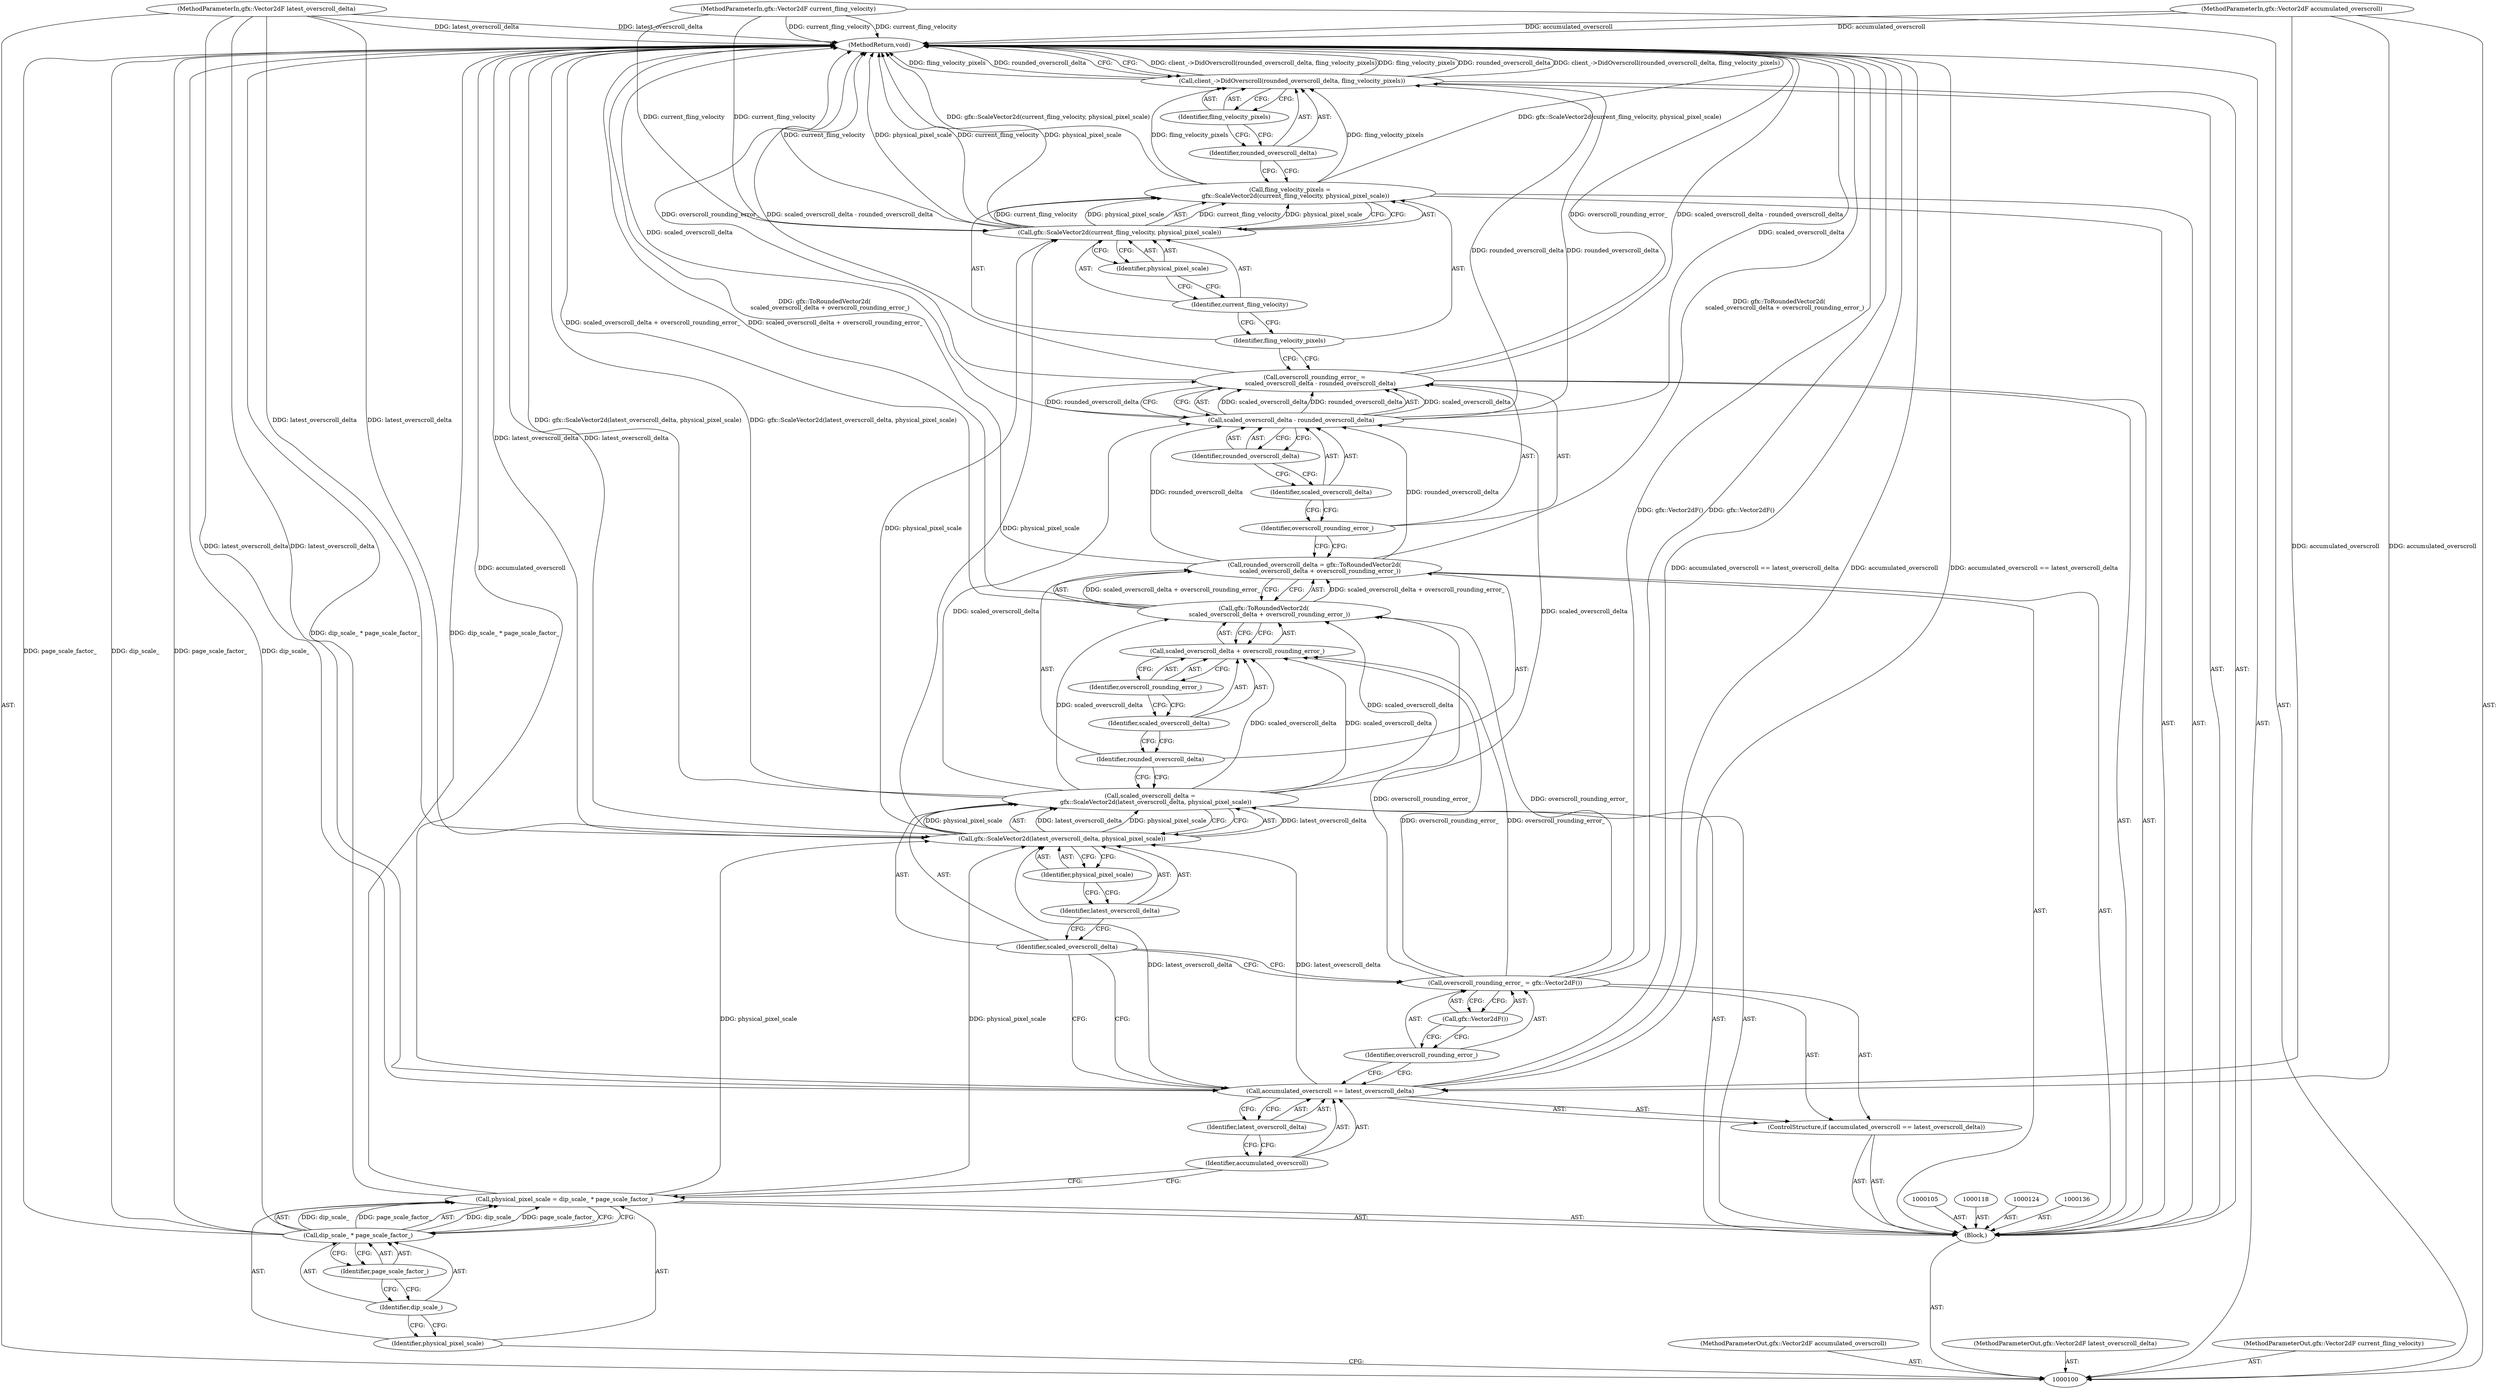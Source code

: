 digraph "1_Chrome_6d9425ec7badda912555d46ea7abcfab81fdd9b9" {
"1000145" [label="(MethodReturn,void)"];
"1000101" [label="(MethodParameterIn,gfx::Vector2dF accumulated_overscroll)"];
"1000194" [label="(MethodParameterOut,gfx::Vector2dF accumulated_overscroll)"];
"1000130" [label="(Identifier,overscroll_rounding_error_)"];
"1000128" [label="(Call,scaled_overscroll_delta + overscroll_rounding_error_)"];
"1000129" [label="(Identifier,scaled_overscroll_delta)"];
"1000131" [label="(Call,overscroll_rounding_error_ =\n      scaled_overscroll_delta - rounded_overscroll_delta)"];
"1000132" [label="(Identifier,overscroll_rounding_error_)"];
"1000135" [label="(Identifier,rounded_overscroll_delta)"];
"1000133" [label="(Call,scaled_overscroll_delta - rounded_overscroll_delta)"];
"1000134" [label="(Identifier,scaled_overscroll_delta)"];
"1000137" [label="(Call,fling_velocity_pixels =\n      gfx::ScaleVector2d(current_fling_velocity, physical_pixel_scale))"];
"1000138" [label="(Identifier,fling_velocity_pixels)"];
"1000140" [label="(Identifier,current_fling_velocity)"];
"1000141" [label="(Identifier,physical_pixel_scale)"];
"1000139" [label="(Call,gfx::ScaleVector2d(current_fling_velocity, physical_pixel_scale))"];
"1000142" [label="(Call,client_->DidOverscroll(rounded_overscroll_delta, fling_velocity_pixels))"];
"1000143" [label="(Identifier,rounded_overscroll_delta)"];
"1000144" [label="(Identifier,fling_velocity_pixels)"];
"1000102" [label="(MethodParameterIn,gfx::Vector2dF latest_overscroll_delta)"];
"1000195" [label="(MethodParameterOut,gfx::Vector2dF latest_overscroll_delta)"];
"1000103" [label="(MethodParameterIn,gfx::Vector2dF current_fling_velocity)"];
"1000196" [label="(MethodParameterOut,gfx::Vector2dF current_fling_velocity)"];
"1000104" [label="(Block,)"];
"1000106" [label="(Call,physical_pixel_scale = dip_scale_ * page_scale_factor_)"];
"1000107" [label="(Identifier,physical_pixel_scale)"];
"1000108" [label="(Call,dip_scale_ * page_scale_factor_)"];
"1000109" [label="(Identifier,dip_scale_)"];
"1000110" [label="(Identifier,page_scale_factor_)"];
"1000111" [label="(ControlStructure,if (accumulated_overscroll == latest_overscroll_delta))"];
"1000114" [label="(Identifier,latest_overscroll_delta)"];
"1000112" [label="(Call,accumulated_overscroll == latest_overscroll_delta)"];
"1000113" [label="(Identifier,accumulated_overscroll)"];
"1000117" [label="(Call,gfx::Vector2dF())"];
"1000115" [label="(Call,overscroll_rounding_error_ = gfx::Vector2dF())"];
"1000116" [label="(Identifier,overscroll_rounding_error_)"];
"1000119" [label="(Call,scaled_overscroll_delta =\n      gfx::ScaleVector2d(latest_overscroll_delta, physical_pixel_scale))"];
"1000120" [label="(Identifier,scaled_overscroll_delta)"];
"1000122" [label="(Identifier,latest_overscroll_delta)"];
"1000123" [label="(Identifier,physical_pixel_scale)"];
"1000121" [label="(Call,gfx::ScaleVector2d(latest_overscroll_delta, physical_pixel_scale))"];
"1000125" [label="(Call,rounded_overscroll_delta = gfx::ToRoundedVector2d(\n      scaled_overscroll_delta + overscroll_rounding_error_))"];
"1000126" [label="(Identifier,rounded_overscroll_delta)"];
"1000127" [label="(Call,gfx::ToRoundedVector2d(\n      scaled_overscroll_delta + overscroll_rounding_error_))"];
"1000145" -> "1000100"  [label="AST: "];
"1000145" -> "1000142"  [label="CFG: "];
"1000115" -> "1000145"  [label="DDG: gfx::Vector2dF()"];
"1000142" -> "1000145"  [label="DDG: client_->DidOverscroll(rounded_overscroll_delta, fling_velocity_pixels)"];
"1000142" -> "1000145"  [label="DDG: fling_velocity_pixels"];
"1000142" -> "1000145"  [label="DDG: rounded_overscroll_delta"];
"1000106" -> "1000145"  [label="DDG: dip_scale_ * page_scale_factor_"];
"1000139" -> "1000145"  [label="DDG: current_fling_velocity"];
"1000139" -> "1000145"  [label="DDG: physical_pixel_scale"];
"1000125" -> "1000145"  [label="DDG: gfx::ToRoundedVector2d(\n      scaled_overscroll_delta + overscroll_rounding_error_)"];
"1000127" -> "1000145"  [label="DDG: scaled_overscroll_delta + overscroll_rounding_error_"];
"1000131" -> "1000145"  [label="DDG: overscroll_rounding_error_"];
"1000131" -> "1000145"  [label="DDG: scaled_overscroll_delta - rounded_overscroll_delta"];
"1000137" -> "1000145"  [label="DDG: gfx::ScaleVector2d(current_fling_velocity, physical_pixel_scale)"];
"1000103" -> "1000145"  [label="DDG: current_fling_velocity"];
"1000133" -> "1000145"  [label="DDG: scaled_overscroll_delta"];
"1000119" -> "1000145"  [label="DDG: gfx::ScaleVector2d(latest_overscroll_delta, physical_pixel_scale)"];
"1000102" -> "1000145"  [label="DDG: latest_overscroll_delta"];
"1000112" -> "1000145"  [label="DDG: accumulated_overscroll == latest_overscroll_delta"];
"1000112" -> "1000145"  [label="DDG: accumulated_overscroll"];
"1000101" -> "1000145"  [label="DDG: accumulated_overscroll"];
"1000108" -> "1000145"  [label="DDG: page_scale_factor_"];
"1000108" -> "1000145"  [label="DDG: dip_scale_"];
"1000121" -> "1000145"  [label="DDG: latest_overscroll_delta"];
"1000101" -> "1000100"  [label="AST: "];
"1000101" -> "1000145"  [label="DDG: accumulated_overscroll"];
"1000101" -> "1000112"  [label="DDG: accumulated_overscroll"];
"1000194" -> "1000100"  [label="AST: "];
"1000130" -> "1000128"  [label="AST: "];
"1000130" -> "1000129"  [label="CFG: "];
"1000128" -> "1000130"  [label="CFG: "];
"1000128" -> "1000127"  [label="AST: "];
"1000128" -> "1000130"  [label="CFG: "];
"1000129" -> "1000128"  [label="AST: "];
"1000130" -> "1000128"  [label="AST: "];
"1000127" -> "1000128"  [label="CFG: "];
"1000119" -> "1000128"  [label="DDG: scaled_overscroll_delta"];
"1000115" -> "1000128"  [label="DDG: overscroll_rounding_error_"];
"1000129" -> "1000128"  [label="AST: "];
"1000129" -> "1000126"  [label="CFG: "];
"1000130" -> "1000129"  [label="CFG: "];
"1000131" -> "1000104"  [label="AST: "];
"1000131" -> "1000133"  [label="CFG: "];
"1000132" -> "1000131"  [label="AST: "];
"1000133" -> "1000131"  [label="AST: "];
"1000138" -> "1000131"  [label="CFG: "];
"1000131" -> "1000145"  [label="DDG: overscroll_rounding_error_"];
"1000131" -> "1000145"  [label="DDG: scaled_overscroll_delta - rounded_overscroll_delta"];
"1000133" -> "1000131"  [label="DDG: scaled_overscroll_delta"];
"1000133" -> "1000131"  [label="DDG: rounded_overscroll_delta"];
"1000132" -> "1000131"  [label="AST: "];
"1000132" -> "1000125"  [label="CFG: "];
"1000134" -> "1000132"  [label="CFG: "];
"1000135" -> "1000133"  [label="AST: "];
"1000135" -> "1000134"  [label="CFG: "];
"1000133" -> "1000135"  [label="CFG: "];
"1000133" -> "1000131"  [label="AST: "];
"1000133" -> "1000135"  [label="CFG: "];
"1000134" -> "1000133"  [label="AST: "];
"1000135" -> "1000133"  [label="AST: "];
"1000131" -> "1000133"  [label="CFG: "];
"1000133" -> "1000145"  [label="DDG: scaled_overscroll_delta"];
"1000133" -> "1000131"  [label="DDG: scaled_overscroll_delta"];
"1000133" -> "1000131"  [label="DDG: rounded_overscroll_delta"];
"1000119" -> "1000133"  [label="DDG: scaled_overscroll_delta"];
"1000125" -> "1000133"  [label="DDG: rounded_overscroll_delta"];
"1000133" -> "1000142"  [label="DDG: rounded_overscroll_delta"];
"1000134" -> "1000133"  [label="AST: "];
"1000134" -> "1000132"  [label="CFG: "];
"1000135" -> "1000134"  [label="CFG: "];
"1000137" -> "1000104"  [label="AST: "];
"1000137" -> "1000139"  [label="CFG: "];
"1000138" -> "1000137"  [label="AST: "];
"1000139" -> "1000137"  [label="AST: "];
"1000143" -> "1000137"  [label="CFG: "];
"1000137" -> "1000145"  [label="DDG: gfx::ScaleVector2d(current_fling_velocity, physical_pixel_scale)"];
"1000139" -> "1000137"  [label="DDG: current_fling_velocity"];
"1000139" -> "1000137"  [label="DDG: physical_pixel_scale"];
"1000137" -> "1000142"  [label="DDG: fling_velocity_pixels"];
"1000138" -> "1000137"  [label="AST: "];
"1000138" -> "1000131"  [label="CFG: "];
"1000140" -> "1000138"  [label="CFG: "];
"1000140" -> "1000139"  [label="AST: "];
"1000140" -> "1000138"  [label="CFG: "];
"1000141" -> "1000140"  [label="CFG: "];
"1000141" -> "1000139"  [label="AST: "];
"1000141" -> "1000140"  [label="CFG: "];
"1000139" -> "1000141"  [label="CFG: "];
"1000139" -> "1000137"  [label="AST: "];
"1000139" -> "1000141"  [label="CFG: "];
"1000140" -> "1000139"  [label="AST: "];
"1000141" -> "1000139"  [label="AST: "];
"1000137" -> "1000139"  [label="CFG: "];
"1000139" -> "1000145"  [label="DDG: current_fling_velocity"];
"1000139" -> "1000145"  [label="DDG: physical_pixel_scale"];
"1000139" -> "1000137"  [label="DDG: current_fling_velocity"];
"1000139" -> "1000137"  [label="DDG: physical_pixel_scale"];
"1000103" -> "1000139"  [label="DDG: current_fling_velocity"];
"1000121" -> "1000139"  [label="DDG: physical_pixel_scale"];
"1000142" -> "1000104"  [label="AST: "];
"1000142" -> "1000144"  [label="CFG: "];
"1000143" -> "1000142"  [label="AST: "];
"1000144" -> "1000142"  [label="AST: "];
"1000145" -> "1000142"  [label="CFG: "];
"1000142" -> "1000145"  [label="DDG: client_->DidOverscroll(rounded_overscroll_delta, fling_velocity_pixels)"];
"1000142" -> "1000145"  [label="DDG: fling_velocity_pixels"];
"1000142" -> "1000145"  [label="DDG: rounded_overscroll_delta"];
"1000133" -> "1000142"  [label="DDG: rounded_overscroll_delta"];
"1000137" -> "1000142"  [label="DDG: fling_velocity_pixels"];
"1000143" -> "1000142"  [label="AST: "];
"1000143" -> "1000137"  [label="CFG: "];
"1000144" -> "1000143"  [label="CFG: "];
"1000144" -> "1000142"  [label="AST: "];
"1000144" -> "1000143"  [label="CFG: "];
"1000142" -> "1000144"  [label="CFG: "];
"1000102" -> "1000100"  [label="AST: "];
"1000102" -> "1000145"  [label="DDG: latest_overscroll_delta"];
"1000102" -> "1000112"  [label="DDG: latest_overscroll_delta"];
"1000102" -> "1000121"  [label="DDG: latest_overscroll_delta"];
"1000195" -> "1000100"  [label="AST: "];
"1000103" -> "1000100"  [label="AST: "];
"1000103" -> "1000145"  [label="DDG: current_fling_velocity"];
"1000103" -> "1000139"  [label="DDG: current_fling_velocity"];
"1000196" -> "1000100"  [label="AST: "];
"1000104" -> "1000100"  [label="AST: "];
"1000105" -> "1000104"  [label="AST: "];
"1000106" -> "1000104"  [label="AST: "];
"1000111" -> "1000104"  [label="AST: "];
"1000118" -> "1000104"  [label="AST: "];
"1000119" -> "1000104"  [label="AST: "];
"1000124" -> "1000104"  [label="AST: "];
"1000125" -> "1000104"  [label="AST: "];
"1000131" -> "1000104"  [label="AST: "];
"1000136" -> "1000104"  [label="AST: "];
"1000137" -> "1000104"  [label="AST: "];
"1000142" -> "1000104"  [label="AST: "];
"1000106" -> "1000104"  [label="AST: "];
"1000106" -> "1000108"  [label="CFG: "];
"1000107" -> "1000106"  [label="AST: "];
"1000108" -> "1000106"  [label="AST: "];
"1000113" -> "1000106"  [label="CFG: "];
"1000106" -> "1000145"  [label="DDG: dip_scale_ * page_scale_factor_"];
"1000108" -> "1000106"  [label="DDG: dip_scale_"];
"1000108" -> "1000106"  [label="DDG: page_scale_factor_"];
"1000106" -> "1000121"  [label="DDG: physical_pixel_scale"];
"1000107" -> "1000106"  [label="AST: "];
"1000107" -> "1000100"  [label="CFG: "];
"1000109" -> "1000107"  [label="CFG: "];
"1000108" -> "1000106"  [label="AST: "];
"1000108" -> "1000110"  [label="CFG: "];
"1000109" -> "1000108"  [label="AST: "];
"1000110" -> "1000108"  [label="AST: "];
"1000106" -> "1000108"  [label="CFG: "];
"1000108" -> "1000145"  [label="DDG: page_scale_factor_"];
"1000108" -> "1000145"  [label="DDG: dip_scale_"];
"1000108" -> "1000106"  [label="DDG: dip_scale_"];
"1000108" -> "1000106"  [label="DDG: page_scale_factor_"];
"1000109" -> "1000108"  [label="AST: "];
"1000109" -> "1000107"  [label="CFG: "];
"1000110" -> "1000109"  [label="CFG: "];
"1000110" -> "1000108"  [label="AST: "];
"1000110" -> "1000109"  [label="CFG: "];
"1000108" -> "1000110"  [label="CFG: "];
"1000111" -> "1000104"  [label="AST: "];
"1000112" -> "1000111"  [label="AST: "];
"1000115" -> "1000111"  [label="AST: "];
"1000114" -> "1000112"  [label="AST: "];
"1000114" -> "1000113"  [label="CFG: "];
"1000112" -> "1000114"  [label="CFG: "];
"1000112" -> "1000111"  [label="AST: "];
"1000112" -> "1000114"  [label="CFG: "];
"1000113" -> "1000112"  [label="AST: "];
"1000114" -> "1000112"  [label="AST: "];
"1000116" -> "1000112"  [label="CFG: "];
"1000120" -> "1000112"  [label="CFG: "];
"1000112" -> "1000145"  [label="DDG: accumulated_overscroll == latest_overscroll_delta"];
"1000112" -> "1000145"  [label="DDG: accumulated_overscroll"];
"1000101" -> "1000112"  [label="DDG: accumulated_overscroll"];
"1000102" -> "1000112"  [label="DDG: latest_overscroll_delta"];
"1000112" -> "1000121"  [label="DDG: latest_overscroll_delta"];
"1000113" -> "1000112"  [label="AST: "];
"1000113" -> "1000106"  [label="CFG: "];
"1000114" -> "1000113"  [label="CFG: "];
"1000117" -> "1000115"  [label="AST: "];
"1000117" -> "1000116"  [label="CFG: "];
"1000115" -> "1000117"  [label="CFG: "];
"1000115" -> "1000111"  [label="AST: "];
"1000115" -> "1000117"  [label="CFG: "];
"1000116" -> "1000115"  [label="AST: "];
"1000117" -> "1000115"  [label="AST: "];
"1000120" -> "1000115"  [label="CFG: "];
"1000115" -> "1000145"  [label="DDG: gfx::Vector2dF()"];
"1000115" -> "1000127"  [label="DDG: overscroll_rounding_error_"];
"1000115" -> "1000128"  [label="DDG: overscroll_rounding_error_"];
"1000116" -> "1000115"  [label="AST: "];
"1000116" -> "1000112"  [label="CFG: "];
"1000117" -> "1000116"  [label="CFG: "];
"1000119" -> "1000104"  [label="AST: "];
"1000119" -> "1000121"  [label="CFG: "];
"1000120" -> "1000119"  [label="AST: "];
"1000121" -> "1000119"  [label="AST: "];
"1000126" -> "1000119"  [label="CFG: "];
"1000119" -> "1000145"  [label="DDG: gfx::ScaleVector2d(latest_overscroll_delta, physical_pixel_scale)"];
"1000121" -> "1000119"  [label="DDG: latest_overscroll_delta"];
"1000121" -> "1000119"  [label="DDG: physical_pixel_scale"];
"1000119" -> "1000127"  [label="DDG: scaled_overscroll_delta"];
"1000119" -> "1000128"  [label="DDG: scaled_overscroll_delta"];
"1000119" -> "1000133"  [label="DDG: scaled_overscroll_delta"];
"1000120" -> "1000119"  [label="AST: "];
"1000120" -> "1000115"  [label="CFG: "];
"1000120" -> "1000112"  [label="CFG: "];
"1000122" -> "1000120"  [label="CFG: "];
"1000122" -> "1000121"  [label="AST: "];
"1000122" -> "1000120"  [label="CFG: "];
"1000123" -> "1000122"  [label="CFG: "];
"1000123" -> "1000121"  [label="AST: "];
"1000123" -> "1000122"  [label="CFG: "];
"1000121" -> "1000123"  [label="CFG: "];
"1000121" -> "1000119"  [label="AST: "];
"1000121" -> "1000123"  [label="CFG: "];
"1000122" -> "1000121"  [label="AST: "];
"1000123" -> "1000121"  [label="AST: "];
"1000119" -> "1000121"  [label="CFG: "];
"1000121" -> "1000145"  [label="DDG: latest_overscroll_delta"];
"1000121" -> "1000119"  [label="DDG: latest_overscroll_delta"];
"1000121" -> "1000119"  [label="DDG: physical_pixel_scale"];
"1000112" -> "1000121"  [label="DDG: latest_overscroll_delta"];
"1000102" -> "1000121"  [label="DDG: latest_overscroll_delta"];
"1000106" -> "1000121"  [label="DDG: physical_pixel_scale"];
"1000121" -> "1000139"  [label="DDG: physical_pixel_scale"];
"1000125" -> "1000104"  [label="AST: "];
"1000125" -> "1000127"  [label="CFG: "];
"1000126" -> "1000125"  [label="AST: "];
"1000127" -> "1000125"  [label="AST: "];
"1000132" -> "1000125"  [label="CFG: "];
"1000125" -> "1000145"  [label="DDG: gfx::ToRoundedVector2d(\n      scaled_overscroll_delta + overscroll_rounding_error_)"];
"1000127" -> "1000125"  [label="DDG: scaled_overscroll_delta + overscroll_rounding_error_"];
"1000125" -> "1000133"  [label="DDG: rounded_overscroll_delta"];
"1000126" -> "1000125"  [label="AST: "];
"1000126" -> "1000119"  [label="CFG: "];
"1000129" -> "1000126"  [label="CFG: "];
"1000127" -> "1000125"  [label="AST: "];
"1000127" -> "1000128"  [label="CFG: "];
"1000128" -> "1000127"  [label="AST: "];
"1000125" -> "1000127"  [label="CFG: "];
"1000127" -> "1000145"  [label="DDG: scaled_overscroll_delta + overscroll_rounding_error_"];
"1000127" -> "1000125"  [label="DDG: scaled_overscroll_delta + overscroll_rounding_error_"];
"1000119" -> "1000127"  [label="DDG: scaled_overscroll_delta"];
"1000115" -> "1000127"  [label="DDG: overscroll_rounding_error_"];
}
